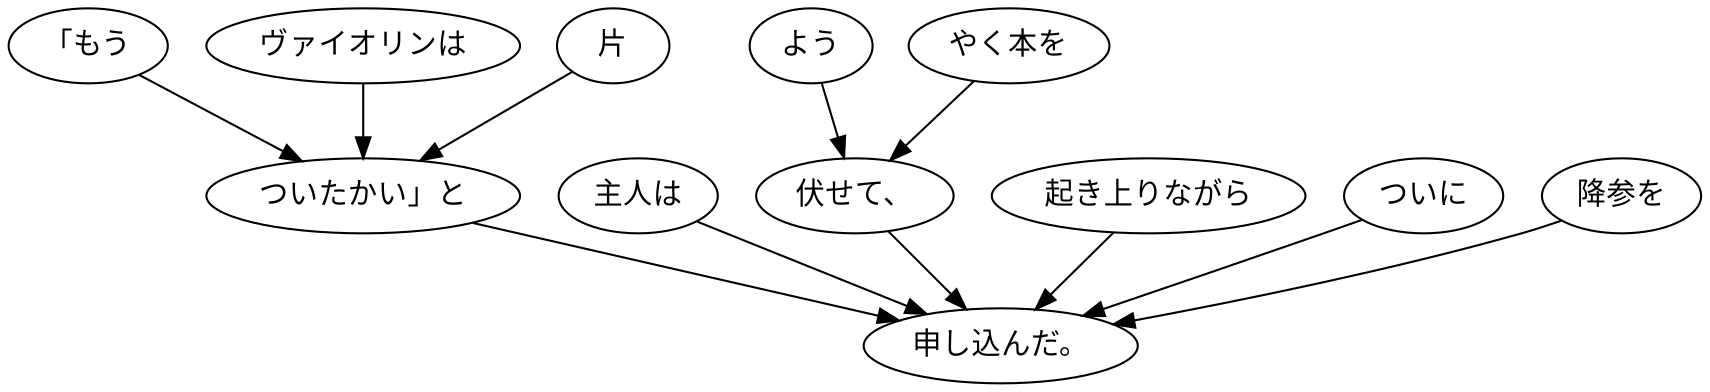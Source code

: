 digraph graph8267 {
	node0 [label="「もう"];
	node1 [label="ヴァイオリンは"];
	node2 [label="片"];
	node3 [label="ついたかい」と"];
	node4 [label="主人は"];
	node5 [label="よう"];
	node6 [label="やく本を"];
	node7 [label="伏せて、"];
	node8 [label="起き上りながら"];
	node9 [label="ついに"];
	node10 [label="降参を"];
	node11 [label="申し込んだ。"];
	node0 -> node3;
	node1 -> node3;
	node2 -> node3;
	node3 -> node11;
	node4 -> node11;
	node5 -> node7;
	node6 -> node7;
	node7 -> node11;
	node8 -> node11;
	node9 -> node11;
	node10 -> node11;
}
